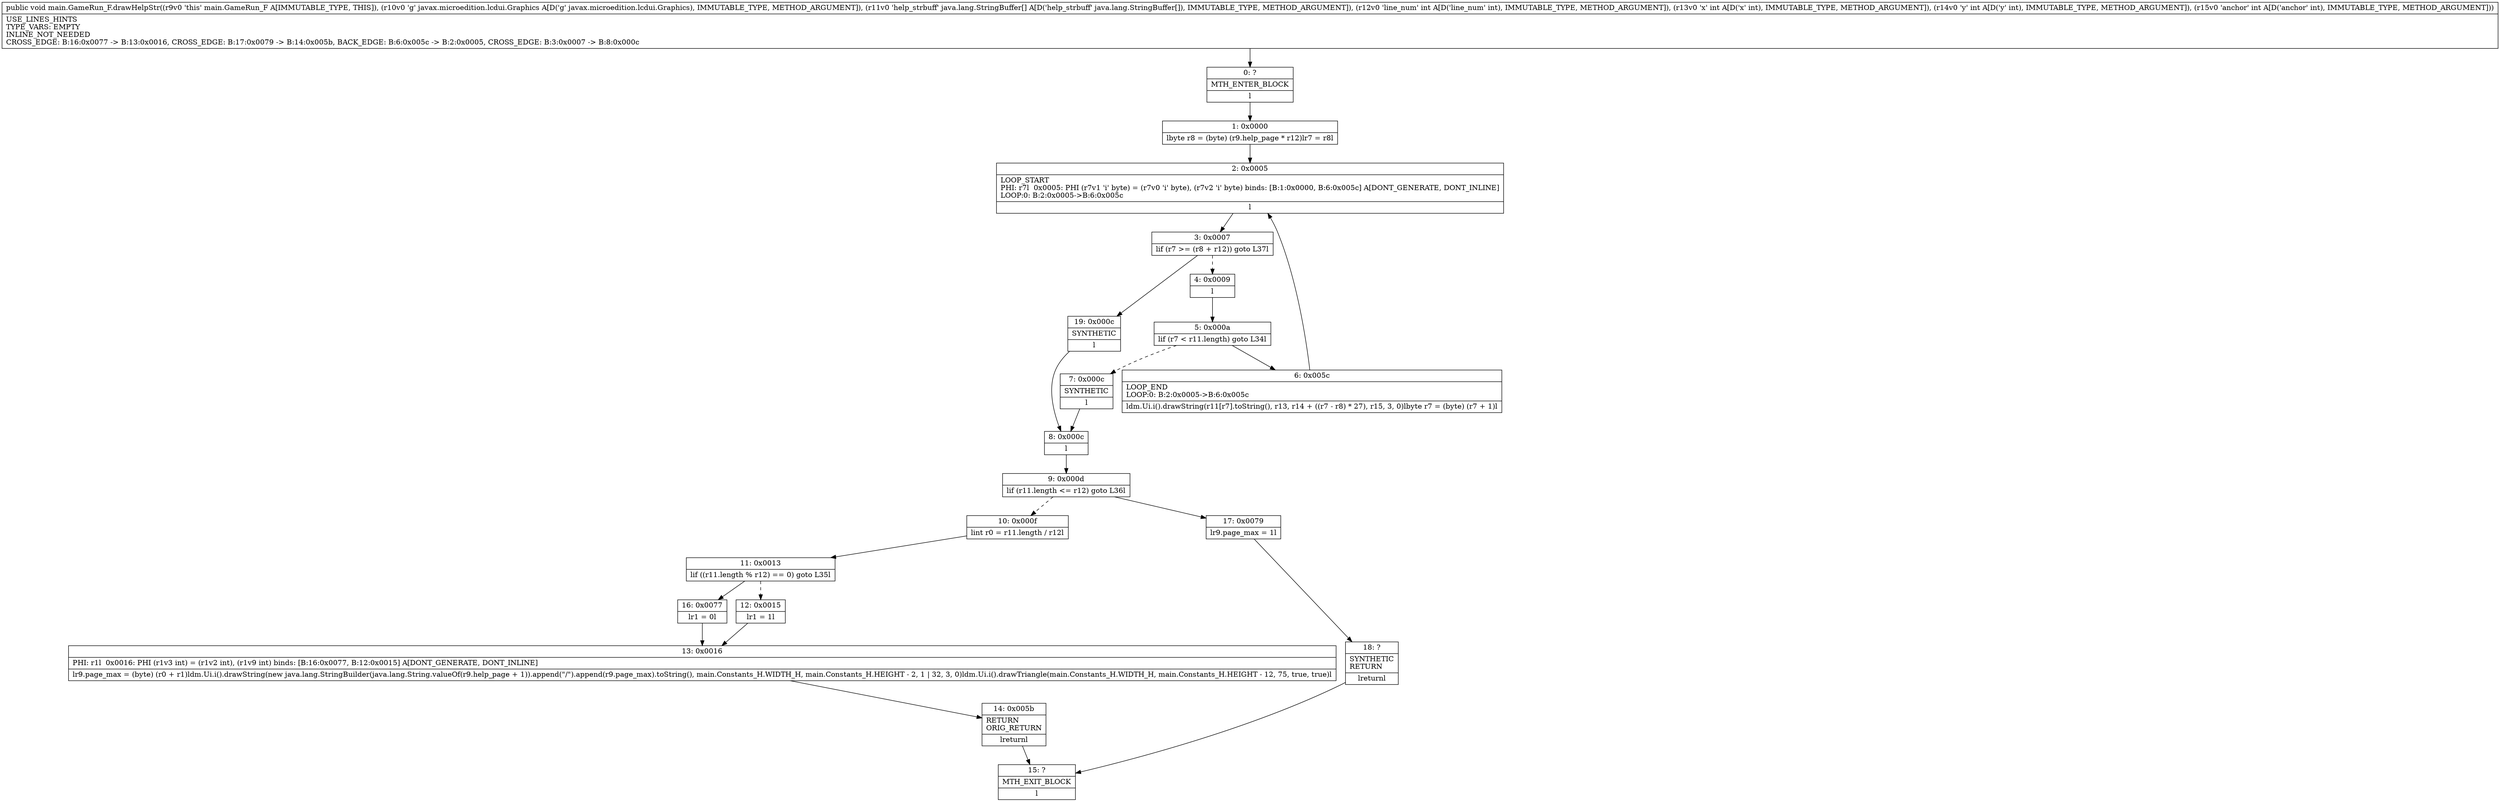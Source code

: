 digraph "CFG formain.GameRun_F.drawHelpStr(Ljavax\/microedition\/lcdui\/Graphics;[Ljava\/lang\/StringBuffer;IIII)V" {
Node_0 [shape=record,label="{0\:\ ?|MTH_ENTER_BLOCK\l|l}"];
Node_1 [shape=record,label="{1\:\ 0x0000|lbyte r8 = (byte) (r9.help_page * r12)lr7 = r8l}"];
Node_2 [shape=record,label="{2\:\ 0x0005|LOOP_START\lPHI: r7l  0x0005: PHI (r7v1 'i' byte) = (r7v0 'i' byte), (r7v2 'i' byte) binds: [B:1:0x0000, B:6:0x005c] A[DONT_GENERATE, DONT_INLINE]\lLOOP:0: B:2:0x0005\-\>B:6:0x005c\l|l}"];
Node_3 [shape=record,label="{3\:\ 0x0007|lif (r7 \>= (r8 + r12)) goto L37l}"];
Node_4 [shape=record,label="{4\:\ 0x0009|l}"];
Node_5 [shape=record,label="{5\:\ 0x000a|lif (r7 \< r11.length) goto L34l}"];
Node_6 [shape=record,label="{6\:\ 0x005c|LOOP_END\lLOOP:0: B:2:0x0005\-\>B:6:0x005c\l|ldm.Ui.i().drawString(r11[r7].toString(), r13, r14 + ((r7 \- r8) * 27), r15, 3, 0)lbyte r7 = (byte) (r7 + 1)l}"];
Node_7 [shape=record,label="{7\:\ 0x000c|SYNTHETIC\l|l}"];
Node_8 [shape=record,label="{8\:\ 0x000c|l}"];
Node_9 [shape=record,label="{9\:\ 0x000d|lif (r11.length \<= r12) goto L36l}"];
Node_10 [shape=record,label="{10\:\ 0x000f|lint r0 = r11.length \/ r12l}"];
Node_11 [shape=record,label="{11\:\ 0x0013|lif ((r11.length % r12) == 0) goto L35l}"];
Node_12 [shape=record,label="{12\:\ 0x0015|lr1 = 1l}"];
Node_13 [shape=record,label="{13\:\ 0x0016|PHI: r1l  0x0016: PHI (r1v3 int) = (r1v2 int), (r1v9 int) binds: [B:16:0x0077, B:12:0x0015] A[DONT_GENERATE, DONT_INLINE]\l|lr9.page_max = (byte) (r0 + r1)ldm.Ui.i().drawString(new java.lang.StringBuilder(java.lang.String.valueOf(r9.help_page + 1)).append(\"\/\").append(r9.page_max).toString(), main.Constants_H.WIDTH_H, main.Constants_H.HEIGHT \- 2, 1 \| 32, 3, 0)ldm.Ui.i().drawTriangle(main.Constants_H.WIDTH_H, main.Constants_H.HEIGHT \- 12, 75, true, true)l}"];
Node_14 [shape=record,label="{14\:\ 0x005b|RETURN\lORIG_RETURN\l|lreturnl}"];
Node_15 [shape=record,label="{15\:\ ?|MTH_EXIT_BLOCK\l|l}"];
Node_16 [shape=record,label="{16\:\ 0x0077|lr1 = 0l}"];
Node_17 [shape=record,label="{17\:\ 0x0079|lr9.page_max = 1l}"];
Node_18 [shape=record,label="{18\:\ ?|SYNTHETIC\lRETURN\l|lreturnl}"];
Node_19 [shape=record,label="{19\:\ 0x000c|SYNTHETIC\l|l}"];
MethodNode[shape=record,label="{public void main.GameRun_F.drawHelpStr((r9v0 'this' main.GameRun_F A[IMMUTABLE_TYPE, THIS]), (r10v0 'g' javax.microedition.lcdui.Graphics A[D('g' javax.microedition.lcdui.Graphics), IMMUTABLE_TYPE, METHOD_ARGUMENT]), (r11v0 'help_strbuff' java.lang.StringBuffer[] A[D('help_strbuff' java.lang.StringBuffer[]), IMMUTABLE_TYPE, METHOD_ARGUMENT]), (r12v0 'line_num' int A[D('line_num' int), IMMUTABLE_TYPE, METHOD_ARGUMENT]), (r13v0 'x' int A[D('x' int), IMMUTABLE_TYPE, METHOD_ARGUMENT]), (r14v0 'y' int A[D('y' int), IMMUTABLE_TYPE, METHOD_ARGUMENT]), (r15v0 'anchor' int A[D('anchor' int), IMMUTABLE_TYPE, METHOD_ARGUMENT]))  | USE_LINES_HINTS\lTYPE_VARS: EMPTY\lINLINE_NOT_NEEDED\lCROSS_EDGE: B:16:0x0077 \-\> B:13:0x0016, CROSS_EDGE: B:17:0x0079 \-\> B:14:0x005b, BACK_EDGE: B:6:0x005c \-\> B:2:0x0005, CROSS_EDGE: B:3:0x0007 \-\> B:8:0x000c\l}"];
MethodNode -> Node_0;
Node_0 -> Node_1;
Node_1 -> Node_2;
Node_2 -> Node_3;
Node_3 -> Node_4[style=dashed];
Node_3 -> Node_19;
Node_4 -> Node_5;
Node_5 -> Node_6;
Node_5 -> Node_7[style=dashed];
Node_6 -> Node_2;
Node_7 -> Node_8;
Node_8 -> Node_9;
Node_9 -> Node_10[style=dashed];
Node_9 -> Node_17;
Node_10 -> Node_11;
Node_11 -> Node_12[style=dashed];
Node_11 -> Node_16;
Node_12 -> Node_13;
Node_13 -> Node_14;
Node_14 -> Node_15;
Node_16 -> Node_13;
Node_17 -> Node_18;
Node_18 -> Node_15;
Node_19 -> Node_8;
}

